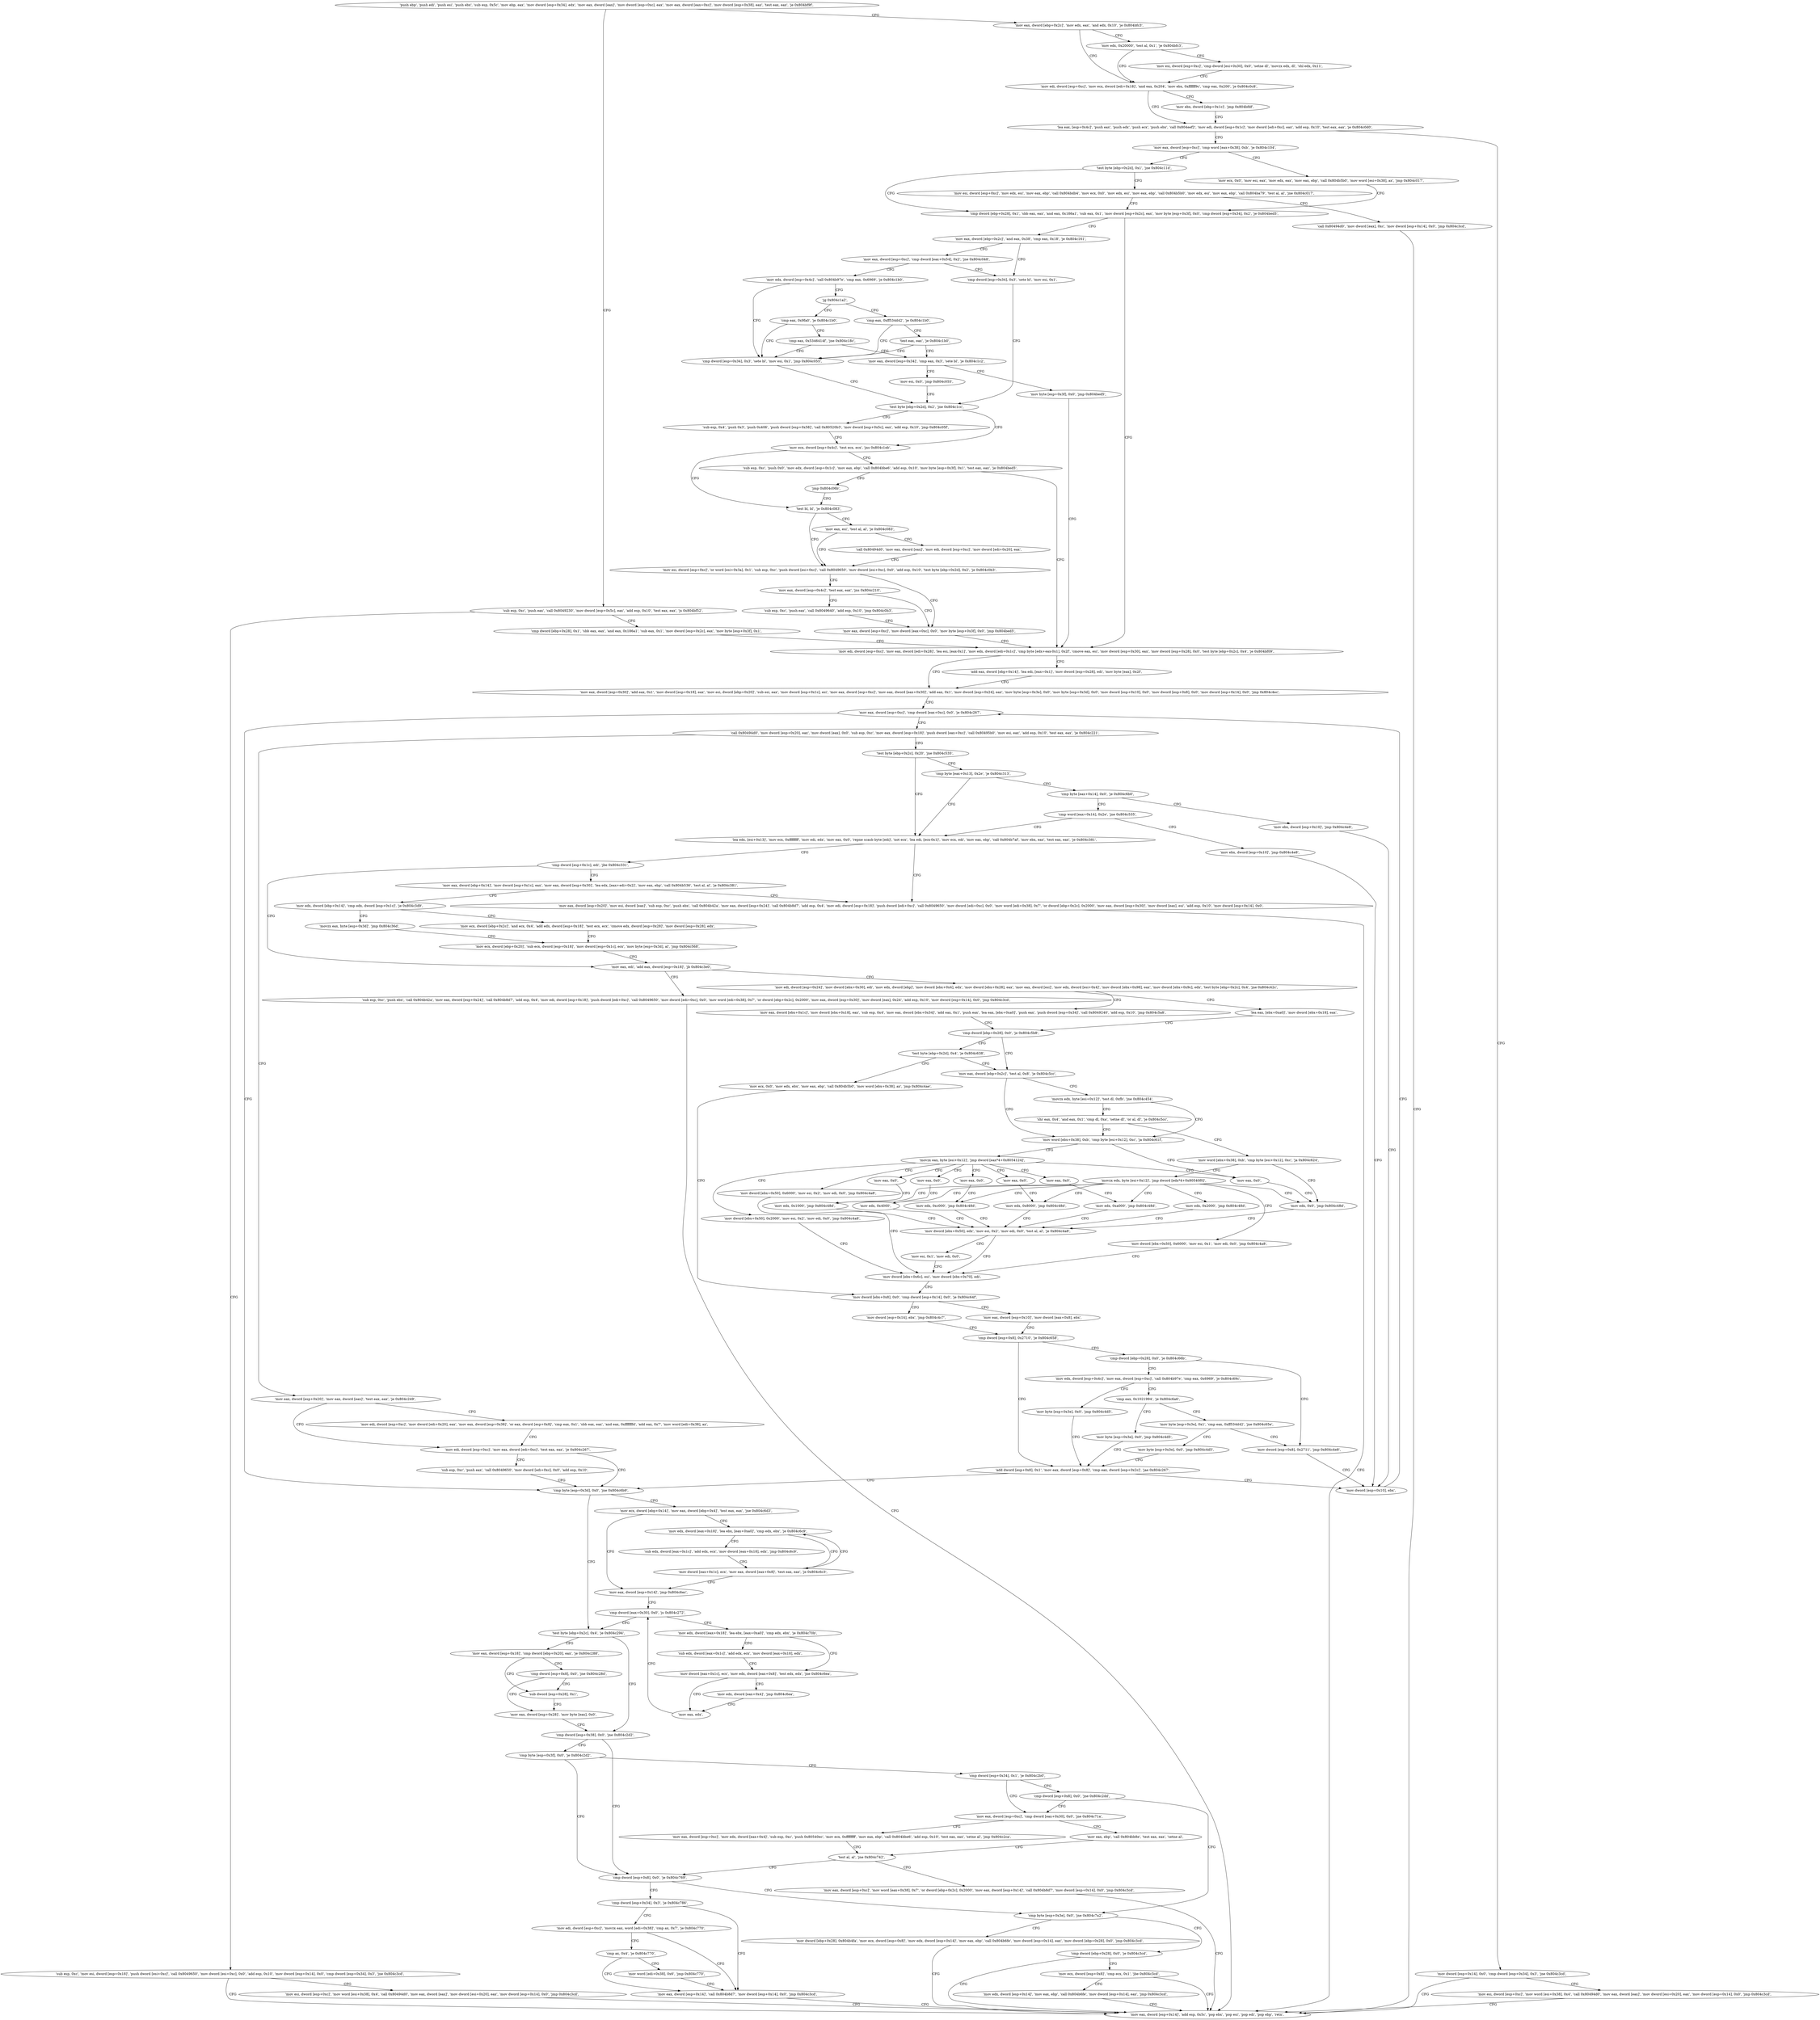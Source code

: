 digraph "func" {
"134528644" [label = "'push ebp', 'push edi', 'push esi', 'push ebx', 'sub esp, 0x5c', 'mov ebp, eax', 'mov dword [esp+0x34], edx', 'mov eax, dword [eax]', 'mov dword [esp+0xc], eax', 'mov eax, dword [eax+0xc]', 'mov dword [esp+0x38], eax', 'test eax, eax', 'je 0x804bf9f', " ]
"134528927" [label = "'mov eax, dword [ebp+0x2c]', 'mov edx, eax', 'and edx, 0x10', 'je 0x804bfc3', " ]
"134528678" [label = "'sub esp, 0xc', 'push eax', 'call 0x8049230', 'mov dword [esp+0x5c], eax', 'add esp, 0x10', 'test eax, eax', 'js 0x804bf52', " ]
"134528963" [label = "'mov edi, dword [esp+0xc]', 'mov ecx, dword [edi+0x18]', 'and eax, 0x204', 'mov ebx, 0xffffff9c', 'cmp eax, 0x200', 'je 0x804c0c8', " ]
"134528937" [label = "'mov edx, 0x20000', 'test al, 0x1', 'je 0x804bfc3', " ]
"134528850" [label = "'sub esp, 0xc', 'mov esi, dword [esp+0x18]', 'push dword [esi+0xc]', 'call 0x8049650', 'mov dword [esi+0xc], 0x0', 'add esp, 0x10', 'mov dword [esp+0x14], 0x0', 'cmp dword [esp+0x34], 0x3', 'jne 0x804c3cd', " ]
"134528702" [label = "'cmp dword [ebp+0x28], 0x1', 'sbb eax, eax', 'and eax, 0x186a1', 'sub eax, 0x1', 'mov dword [esp+0x2c], eax', 'mov byte [esp+0x3f], 0x1', " ]
"134529224" [label = "'mov ebx, dword [ebp+0x1c]', 'jmp 0x804bfdf', " ]
"134528991" [label = "'lea eax, [esp+0x4c]', 'push eax', 'push edx', 'push ecx', 'push ebx', 'call 0x804eef2', 'mov edi, dword [esp+0x1c]', 'mov dword [edi+0xc], eax', 'add esp, 0x10', 'test eax, eax', 'je 0x804c0d0', " ]
"134528946" [label = "'mov esi, dword [esp+0xc]', 'cmp dword [esi+0x30], 0x0', 'setne dl', 'movzx edx, dl', 'shl edx, 0x11', " ]
"134529997" [label = "'mov eax, dword [esp+0x14]', 'add esp, 0x5c', 'pop ebx', 'pop esi', 'pop edi', 'pop ebp', 'retn', " ]
"134528894" [label = "'mov esi, dword [esp+0xc]', 'mov word [esi+0x38], 0x4', 'call 0x80494d0', 'mov eax, dword [eax]', 'mov dword [esi+0x20], eax', 'mov dword [esp+0x14], 0x0', 'jmp 0x804c3cd', " ]
"134528725" [label = "'mov edi, dword [esp+0xc]', 'mov eax, dword [edi+0x28]', 'lea esi, [eax-0x1]', 'mov edx, dword [edi+0x1c]', 'cmp byte [edx+eax-0x1], 0x2f', 'cmove eax, esi', 'mov dword [esp+0x30], eax', 'mov dword [esp+0x28], 0x0', 'test byte [ebp+0x2c], 0x4', 'je 0x804bf09', " ]
"134529232" [label = "'mov dword [esp+0x14], 0x0', 'cmp dword [esp+0x34], 0x3', 'jne 0x804c3cd', " ]
"134529022" [label = "'mov eax, dword [esp+0xc]', 'cmp word [eax+0x38], 0xb', 'je 0x804c104', " ]
"134528777" [label = "'mov eax, dword [esp+0x30]', 'add eax, 0x1', 'mov dword [esp+0x18], eax', 'mov esi, dword [ebp+0x20]', 'sub esi, eax', 'mov dword [esp+0x1c], esi', 'mov eax, dword [esp+0xc]', 'mov eax, dword [eax+0x30]', 'add eax, 0x1', 'mov dword [esp+0x24], eax', 'mov byte [esp+0x3e], 0x0', 'mov byte [esp+0x3d], 0x0', 'mov dword [esp+0x10], 0x0', 'mov dword [esp+0x8], 0x0', 'mov dword [esp+0x14], 0x0', 'jmp 0x804c4ec', " ]
"134530284" [label = "'mov eax, dword [esp+0xc]', 'cmp dword [eax+0xc], 0x0', 'je 0x804c267', " ]
"134528764" [label = "'add eax, dword [ebp+0x14]', 'lea edi, [eax+0x1]', 'mov dword [esp+0x28], edi', 'mov byte [eax], 0x2f', " ]
"134529251" [label = "'mov esi, dword [esp+0xc]', 'mov word [esi+0x38], 0x4', 'call 0x80494d0', 'mov eax, dword [eax]', 'mov dword [esi+0x20], eax', 'mov dword [esp+0x14], 0x0', 'jmp 0x804c3cd', " ]
"134529284" [label = "'mov ecx, 0x0', 'mov esi, eax', 'mov edx, eax', 'mov eax, ebp', 'call 0x804b5b0', 'mov word [esi+0x38], ax', 'jmp 0x804c017', " ]
"134529037" [label = "'test byte [ebp+0x2d], 0x1', 'jne 0x804c11d', " ]
"134529639" [label = "'cmp byte [esp+0x3d], 0x0', 'jne 0x804c6b9', " ]
"134530298" [label = "'call 0x80494d0', 'mov dword [esp+0x20], eax', 'mov dword [eax], 0x0', 'sub esp, 0xc', 'mov eax, dword [esp+0x18]', 'push dword [eax+0xc]', 'call 0x80495b0', 'mov esi, eax', 'add esp, 0x10', 'test eax, eax', 'je 0x804c221', " ]
"134529047" [label = "'cmp dword [ebp+0x28], 0x1', 'sbb eax, eax', 'and eax, 0x186a1', 'sub eax, 0x1', 'mov dword [esp+0x2c], eax', 'mov byte [esp+0x3f], 0x0', 'cmp dword [esp+0x34], 0x2', 'je 0x804bed5', " ]
"134529309" [label = "'mov esi, dword [esp+0xc]', 'mov edx, esi', 'mov eax, ebp', 'call 0x804bdb4', 'mov ecx, 0x0', 'mov edx, esi', 'mov eax, ebp', 'call 0x804b5b0', 'mov edx, esi', 'mov eax, ebp', 'call 0x804ba79', 'test al, al', 'jne 0x804c017', " ]
"134530745" [label = "'mov ecx, dword [ebp+0x14]', 'mov eax, dword [ebp+0x4]', 'test eax, eax', 'jne 0x804c6d3', " ]
"134529650" [label = "'test byte [ebp+0x2c], 0x4', 'je 0x804c294', " ]
"134529569" [label = "'mov eax, dword [esp+0x20]', 'mov eax, dword [eax]', 'test eax, eax', 'je 0x804c249', " ]
"134530341" [label = "'test byte [ebp+0x2c], 0x20', 'jne 0x804c535', " ]
"134529081" [label = "'mov eax, dword [ebp+0x2c]', 'and eax, 0x38', 'cmp eax, 0x18', 'je 0x804c161', " ]
"134529353" [label = "'call 0x80494d0', 'mov dword [eax], 0xc', 'mov dword [esp+0x14], 0x0', 'jmp 0x804c3cd', " ]
"134530771" [label = "'mov edx, dword [eax+0x18]', 'lea ebx, [eax+0xa0]', 'cmp edx, ebx', 'je 0x804c6c9', " ]
"134530755" [label = "'mov eax, dword [esp+0x14]', 'jmp 0x804c6ec', " ]
"134529684" [label = "'cmp dword [esp+0x38], 0x0', 'jne 0x804c2d2', " ]
"134529656" [label = "'mov eax, dword [esp+0x18]', 'cmp dword [ebp+0x20], eax', 'je 0x804c288', " ]
"134529609" [label = "'mov edi, dword [esp+0xc]', 'mov eax, dword [edi+0xc]', 'test eax, eax', 'je 0x804c267', " ]
"134529579" [label = "'mov edi, dword [esp+0xc]', 'mov dword [edi+0x20], eax', 'mov eax, dword [esp+0x38]', 'or eax, dword [esp+0x8]', 'cmp eax, 0x1', 'sbb eax, eax', 'and eax, 0xfffffffd', 'add eax, 0x7', 'mov word [edi+0x38], ax', " ]
"134530357" [label = "'lea edx, [esi+0x13]', 'mov ecx, 0xffffffff', 'mov edi, edx', 'mov eax, 0x0', 'repne scasb byte [edi]', 'not ecx', 'lea edi, [ecx-0x1]', 'mov ecx, edi', 'mov eax, ebp', 'call 0x804b7af', 'mov ebx, eax', 'test eax, eax', 'je 0x804c381', " ]
"134530347" [label = "'cmp byte [eax+0x13], 0x2e', 'je 0x804c313', " ]
"134529377" [label = "'mov eax, dword [esp+0xc]', 'cmp dword [eax+0x54], 0x2', 'jne 0x804c048', " ]
"134529096" [label = "'cmp dword [esp+0x34], 0x3', 'sete bl', 'mov esi, 0x1', " ]
"134530761" [label = "'mov dword [eax+0x1c], ecx', 'mov eax, dword [eax+0x8]', 'test eax, eax', 'je 0x804c6c3', " ]
"134530784" [label = "'sub edx, dword [eax+0x1c]', 'add edx, ecx', 'mov dword [eax+0x18], edx', 'jmp 0x804c6c9', " ]
"134530796" [label = "'cmp dword [eax+0x30], 0x0', 'js 0x804c272', " ]
"134529746" [label = "'cmp dword [esp+0x8], 0x0', 'je 0x804c769', " ]
"134529691" [label = "'cmp byte [esp+0x3f], 0x0', 'je 0x804c2d2', " ]
"134529672" [label = "'sub dword [esp+0x28], 0x1', " ]
"134529665" [label = "'cmp dword [esp+0x8], 0x0', 'jne 0x804c28d', " ]
"134529620" [label = "'sub esp, 0xc', 'push eax', 'call 0x8049650', 'mov dword [edi+0xc], 0x0', 'add esp, 0x10', " ]
"134529921" [label = "'mov eax, dword [esp+0x20]', 'mov esi, dword [eax]', 'sub esp, 0xc', 'push ebx', 'call 0x804b42a', 'mov eax, dword [esp+0x24]', 'call 0x804b8d7', 'add esp, 0x4', 'mov edi, dword [esp+0x18]', 'push dword [edi+0xc]', 'call 0x8049650', 'mov dword [edi+0xc], 0x0', 'mov word [edi+0x38], 0x7', 'or dword [ebp+0x2c], 0x2000', 'mov eax, dword [esp+0x30]', 'mov dword [eax], esi', 'add esp, 0x10', 'mov dword [esp+0x14], 0x0', " ]
"134530398" [label = "'cmp dword [esp+0x1c], edi', 'jbe 0x804c331', " ]
"134529811" [label = "'cmp byte [eax+0x14], 0x0', 'je 0x804c6b0', " ]
"134529391" [label = "'mov edx, dword [esp+0x4c]', 'call 0x804b97e', 'cmp eax, 0x6969', 'je 0x804c1b0', " ]
"134529109" [label = "'test byte [ebp+0x2d], 0x2', 'jne 0x804c1cc', " ]
"134530806" [label = "'mov edx, dword [eax+0x18]', 'lea ebx, [eax+0xa0]', 'cmp edx, ebx', 'je 0x804c70b', " ]
"134530921" [label = "'cmp dword [esp+0x34], 0x3', 'je 0x804c786', " ]
"134529757" [label = "'cmp byte [esp+0x3e], 0x0', 'jne 0x804c7a2', " ]
"134529698" [label = "'cmp dword [esp+0x34], 0x1', 'je 0x804c2b0', " ]
"134529677" [label = "'mov eax, dword [esp+0x28]', 'mov byte [eax], 0x0', " ]
"134529841" [label = "'mov eax, dword [ebp+0x14]', 'mov dword [esp+0x1c], eax', 'mov eax, dword [esp+0x30]', 'lea edx, [eax+edi+0x2]', 'mov eax, ebp', 'call 0x804b536', 'test al, al', 'je 0x804c381', " ]
"134530408" [label = "'mov eax, edi', 'add eax, dword [esp+0x18]', 'jb 0x804c3e0', " ]
"134530736" [label = "'mov ebx, dword [esp+0x10]', 'jmp 0x804c4e8', " ]
"134529821" [label = "'cmp word [eax+0x14], 0x2e', 'jne 0x804c535', " ]
"134529456" [label = "'cmp dword [esp+0x34], 0x3', 'sete bl', 'mov esi, 0x1', 'jmp 0x804c055', " ]
"134529407" [label = "'jg 0x804c1a2', " ]
"134529484" [label = "'sub esp, 0x4', 'push 0x3', 'push 0x406', 'push dword [esp+0x58]', 'call 0x80520b3', 'mov dword [esp+0x5c], eax', 'add esp, 0x10', 'jmp 0x804c05f', " ]
"134529119" [label = "'mov ecx, dword [esp+0x4c]', 'test ecx, ecx', 'jns 0x804c1eb', " ]
"134529515" [label = "'sub esp, 0xc', 'push 0x0', 'mov edx, dword [esp+0x1c]', 'mov eax, ebp', 'call 0x804bbe6', 'add esp, 0x10', 'mov byte [esp+0x3f], 0x1', 'test eax, eax', 'je 0x804bed5', " ]
"134529131" [label = "'test bl, bl', 'je 0x804c083', " ]
"134530827" [label = "'mov dword [eax+0x1c], ecx', 'mov edx, dword [eax+0x8]', 'test edx, edx', 'jne 0x804c6ea', " ]
"134530819" [label = "'sub edx, dword [eax+0x1c]', 'add edx, ecx', 'mov dword [eax+0x18], edx', " ]
"134530950" [label = "'mov edi, dword [esp+0xc]', 'movzx eax, word [edi+0x38]', 'cmp ax, 0x7', 'je 0x804c770', " ]
"134530928" [label = "'mov eax, dword [esp+0x14]', 'call 0x804b8d7', 'mov dword [esp+0x14], 0x0', 'jmp 0x804c3cd', " ]
"134530978" [label = "'mov dword [ebp+0x28], 0x804b4fa', 'mov ecx, dword [esp+0x8]', 'mov edx, dword [esp+0x14]', 'mov eax, ebp', 'call 0x804b6fe', 'mov dword [esp+0x14], eax', 'mov dword [ebp+0x28], 0x0', 'jmp 0x804c3cd', " ]
"134529768" [label = "'cmp dword [ebp+0x28], 0x0', 'je 0x804c3cd', " ]
"134529712" [label = "'mov eax, dword [esp+0xc]', 'cmp dword [eax+0x30], 0x0', 'jne 0x804c71a', " ]
"134529705" [label = "'cmp dword [esp+0x8], 0x0', 'jne 0x804c2dd', " ]
"134529867" [label = "'mov edx, dword [ebp+0x14]', 'cmp edx, dword [esp+0x1c]', 'je 0x804c3d9', " ]
"134530016" [label = "'sub esp, 0xc', 'push ebx', 'call 0x804b42a', 'mov eax, dword [esp+0x24]', 'call 0x804b8d7', 'add esp, 0x4', 'mov edi, dword [esp+0x18]', 'push dword [edi+0xc]', 'call 0x8049650', 'mov dword [edi+0xc], 0x0', 'mov word [edi+0x38], 0x7', 'or dword [ebp+0x2c], 0x2000', 'mov eax, dword [esp+0x30]', 'mov dword [eax], 0x24', 'add esp, 0x10', 'mov dword [esp+0x14], 0x0', 'jmp 0x804c3cd', " ]
"134530420" [label = "'mov edi, dword [esp+0x24]', 'mov dword [ebx+0x30], edi', 'mov edx, dword [ebp]', 'mov dword [ebx+0x4], edx', 'mov dword [ebx+0x28], eax', 'mov eax, dword [esi]', 'mov edx, dword [esi+0x4]', 'mov dword [ebx+0x98], eax', 'mov dword [ebx+0x9c], edx', 'test byte [ebp+0x2c], 0x4', 'jne 0x804c42c', " ]
"134530280" [label = "'mov dword [esp+0x10], ebx', " ]
"134529832" [label = "'mov ebx, dword [esp+0x10]', 'jmp 0x804c4e8', " ]
"134529442" [label = "'cmp eax, 0x9fa0', 'je 0x804c1b0', " ]
"134529409" [label = "'cmp eax, 0xff534d42', 'je 0x804c1b0', " ]
"134529547" [label = "'jmp 0x804c06b', " ]
"134529155" [label = "'mov esi, dword [esp+0xc]', 'or word [esi+0x3a], 0x1', 'sub esp, 0xc', 'push dword [esi+0xc]', 'call 0x8049650', 'mov dword [esi+0xc], 0x0', 'add esp, 0x10', 'test byte [ebp+0x2d], 0x2', 'je 0x804c0b3', " ]
"134529135" [label = "'mov eax, esi', 'test al, al', 'je 0x804c083', " ]
"134530794" [label = "'mov eax, edx', " ]
"134530837" [label = "'mov edx, dword [eax+0x4]', 'jmp 0x804c6ea', " ]
"134530964" [label = "'cmp ax, 0x4', 'je 0x804c770', " ]
"134529778" [label = "'mov ecx, dword [esp+0x8]', 'cmp ecx, 0x1', 'jbe 0x804c3cd', " ]
"134530842" [label = "'mov eax, dword [esp+0xc]', 'mov edx, dword [eax+0x4]', 'sub esp, 0xc', 'push 0x80540ec', 'mov ecx, 0xffffffff', 'mov eax, ebp', 'call 0x804bbe6', 'add esp, 0x10', 'test eax, eax', 'setne al', 'jmp 0x804c2ca', " ]
"134529726" [label = "'mov eax, ebp', 'call 0x804bb8e', 'test eax, eax', 'setne al', " ]
"134530009" [label = "'movzx eax, byte [esp+0x3d]', 'jmp 0x804c36d', " ]
"134529880" [label = "'mov ecx, dword [ebp+0x2c]', 'and ecx, 0x4', 'add edx, dword [esp+0x18]', 'test ecx, ecx', 'cmove edx, dword [esp+0x28]', 'mov dword [esp+0x28], edx', " ]
"134530092" [label = "'mov eax, dword [ebx+0x1c]', 'mov dword [ebx+0x18], eax', 'sub esp, 0x4', 'mov eax, dword [ebx+0x34]', 'add eax, 0x1', 'push eax', 'lea eax, [ebx+0xa0]', 'push eax', 'push dword [esp+0x34]', 'call 0x8049240', 'add esp, 0x10', 'jmp 0x804c5a8', " ]
"134530463" [label = "'lea eax, [ebx+0xa0]', 'mov dword [ebx+0x18], eax', " ]
"134529449" [label = "'cmp eax, 0x5346414f', 'jne 0x804c18c', " ]
"134529416" [label = "'test eax, eax', 'je 0x804c1b0', " ]
"134529203" [label = "'mov eax, dword [esp+0xc]', 'mov dword [eax+0xc], 0x0', 'mov byte [esp+0x3f], 0x0', 'jmp 0x804bed5', " ]
"134529191" [label = "'mov eax, dword [esp+0x4c]', 'test eax, eax', 'jns 0x804c210', " ]
"134529141" [label = "'call 0x80494d0', 'mov eax, dword [eax]', 'mov edi, dword [esp+0xc]', 'mov dword [edi+0x20], eax', " ]
"134530970" [label = "'mov word [edi+0x38], 0x6', 'jmp 0x804c770', " ]
"134529791" [label = "'mov edx, dword [esp+0x14]', 'mov eax, ebp', 'call 0x804b6fe', 'mov dword [esp+0x14], eax', 'jmp 0x804c3cd', " ]
"134529738" [label = "'test al, al', 'jne 0x804c742', " ]
"134529901" [label = "'mov ecx, dword [ebp+0x20]', 'sub ecx, dword [esp+0x18]', 'mov dword [esp+0x1c], ecx', 'mov byte [esp+0x3d], al', 'jmp 0x804c568', " ]
"134530472" [label = "'cmp dword [ebp+0x28], 0x0', 'je 0x804c5b8', " ]
"134529420" [label = "'mov eax, dword [esp+0x34]', 'cmp eax, 0x3', 'sete bl', 'je 0x804c1c2', " ]
"134529552" [label = "'sub esp, 0xc', 'push eax', 'call 0x8049640', 'add esp, 0x10', 'jmp 0x804c0b3', " ]
"134530882" [label = "'mov eax, dword [esp+0xc]', 'mov word [eax+0x38], 0x7', 'or dword [ebp+0x2c], 0x2000', 'mov eax, dword [esp+0x14]', 'call 0x804b8d7', 'mov dword [esp+0x14], 0x0', 'jmp 0x804c3cd', " ]
"134530488" [label = "'mov eax, dword [ebp+0x2c]', 'test al, 0x8', 'je 0x804c5cc', " ]
"134530478" [label = "'test byte [ebp+0x2d], 0x4', 'je 0x804c638', " ]
"134530508" [label = "'mov word [ebx+0x38], 0xb', 'cmp byte [esi+0x12], 0xc', 'ja 0x804c61f', " ]
"134530495" [label = "'movzx edx, byte [esi+0x12]', 'test dl, 0xfb', 'jne 0x804c454', " ]
"134530616" [label = "'mov ecx, 0x0', 'mov edx, ebx', 'mov eax, ebp', 'call 0x804b5b0', 'mov word [ebx+0x38], ax', 'jmp 0x804c4ae', " ]
"134529474" [label = "'mov esi, 0x0', 'jmp 0x804c055', " ]
"134529432" [label = "'mov byte [esp+0x3f], 0x0', 'jmp 0x804bed5', " ]
"134530591" [label = "'mov eax, 0x0', " ]
"134530520" [label = "'movzx eax, byte [esi+0x12]', 'jmp dword [eax*4+0x8054124]', " ]
"134530132" [label = "'shr eax, 0x4', 'and eax, 0x1', 'cmp dl, 0xa', 'setne dl', 'or al, dl', 'je 0x804c5cc', " ]
"134530222" [label = "'mov dword [ebx+0x8], 0x0', 'cmp dword [esp+0x14], 0x0', 'je 0x804c64f', " ]
"134530596" [label = "'mov edx, 0x0', 'jmp 0x804c48d', " ]
"134530179" [label = "'mov eax, 0x0', " ]
"134530531" [label = "'mov eax, 0x0', " ]
"134530546" [label = "'mov eax, 0x0', " ]
"134530561" [label = "'mov eax, 0x0', " ]
"134530576" [label = "'mov eax, 0x0', " ]
"134531038" [label = "'mov dword [ebx+0x50], 0x6000', 'mov esi, 0x2', 'mov edi, 0x0', 'jmp 0x804c4a8', " ]
"134531060" [label = "'mov dword [ebx+0x50], 0x2000', 'mov esi, 0x2', 'mov edi, 0x0', 'jmp 0x804c4a8', " ]
"134530152" [label = "'mov word [ebx+0x38], 0xb', 'cmp byte [esi+0x12], 0xc', 'ja 0x804c624', " ]
"134530639" [label = "'mov dword [esp+0x14], ebx', 'jmp 0x804c4c7', " ]
"134530240" [label = "'mov eax, dword [esp+0x10]', 'mov dword [eax+0x8], ebx', " ]
"134530189" [label = "'mov dword [ebx+0x50], edx', 'mov esi, 0x2', 'mov edi, 0x0', 'test al, al', 'je 0x804c4a8', " ]
"134530216" [label = "'mov dword [ebx+0x6c], esi', 'mov dword [ebx+0x70], edi', " ]
"134530206" [label = "'mov esi, 0x1', 'mov edi, 0x0', " ]
"134530184" [label = "'mov edx, 0x4000', " ]
"134530536" [label = "'mov edx, 0x1000', 'jmp 0x804c48d', " ]
"134530551" [label = "'mov edx, 0xa000', 'jmp 0x804c48d', " ]
"134530566" [label = "'mov edx, 0x8000', 'jmp 0x804c48d', " ]
"134530581" [label = "'mov edx, 0xc000', 'jmp 0x804c48d', " ]
"134530168" [label = "'movzx edx, byte [esi+0x12]', 'jmp dword [edx*4+0x80540f0]', " ]
"134530247" [label = "'cmp dword [esp+0x8], 0x2710', 'je 0x804c658', " ]
"134530606" [label = "'mov edx, 0x2000', 'jmp 0x804c48d', " ]
"134531016" [label = "'mov dword [ebx+0x50], 0x6000', 'mov esi, 0x1', 'mov edi, 0x0', 'jmp 0x804c4a8', " ]
"134530648" [label = "'cmp dword [ebp+0x28], 0x0', 'je 0x804c66b', " ]
"134530261" [label = "'add dword [esp+0x8], 0x1', 'mov eax, dword [esp+0x8]', 'cmp eax, dword [esp+0x2c]', 'jae 0x804c267', " ]
"134530667" [label = "'mov edx, dword [esp+0x4c]', 'mov eax, dword [esp+0xc]', 'call 0x804b97e', 'cmp eax, 0x6969', 'je 0x804c69c', " ]
"134530654" [label = "'mov dword [esp+0x8], 0x2711', 'jmp 0x804c4e8', " ]
"134530716" [label = "'mov byte [esp+0x3e], 0x0', 'jmp 0x804c4d5', " ]
"134530687" [label = "'cmp eax, 0x1021994', 'je 0x804c6a6', " ]
"134530726" [label = "'mov byte [esp+0x3e], 0x0', 'jmp 0x804c4d5', " ]
"134530694" [label = "'mov byte [esp+0x3e], 0x1', 'cmp eax, 0xff534d42', 'jne 0x804c65e', " ]
"134530706" [label = "'mov byte [esp+0x3e], 0x0', 'jmp 0x804c4d5', " ]
"134528644" -> "134528927" [ label = "CFG" ]
"134528644" -> "134528678" [ label = "CFG" ]
"134528927" -> "134528963" [ label = "CFG" ]
"134528927" -> "134528937" [ label = "CFG" ]
"134528678" -> "134528850" [ label = "CFG" ]
"134528678" -> "134528702" [ label = "CFG" ]
"134528963" -> "134529224" [ label = "CFG" ]
"134528963" -> "134528991" [ label = "CFG" ]
"134528937" -> "134528963" [ label = "CFG" ]
"134528937" -> "134528946" [ label = "CFG" ]
"134528850" -> "134529997" [ label = "CFG" ]
"134528850" -> "134528894" [ label = "CFG" ]
"134528702" -> "134528725" [ label = "CFG" ]
"134529224" -> "134528991" [ label = "CFG" ]
"134528991" -> "134529232" [ label = "CFG" ]
"134528991" -> "134529022" [ label = "CFG" ]
"134528946" -> "134528963" [ label = "CFG" ]
"134528894" -> "134529997" [ label = "CFG" ]
"134528725" -> "134528777" [ label = "CFG" ]
"134528725" -> "134528764" [ label = "CFG" ]
"134529232" -> "134529997" [ label = "CFG" ]
"134529232" -> "134529251" [ label = "CFG" ]
"134529022" -> "134529284" [ label = "CFG" ]
"134529022" -> "134529037" [ label = "CFG" ]
"134528777" -> "134530284" [ label = "CFG" ]
"134530284" -> "134529639" [ label = "CFG" ]
"134530284" -> "134530298" [ label = "CFG" ]
"134528764" -> "134528777" [ label = "CFG" ]
"134529251" -> "134529997" [ label = "CFG" ]
"134529284" -> "134529047" [ label = "CFG" ]
"134529037" -> "134529309" [ label = "CFG" ]
"134529037" -> "134529047" [ label = "CFG" ]
"134529639" -> "134530745" [ label = "CFG" ]
"134529639" -> "134529650" [ label = "CFG" ]
"134530298" -> "134529569" [ label = "CFG" ]
"134530298" -> "134530341" [ label = "CFG" ]
"134529047" -> "134528725" [ label = "CFG" ]
"134529047" -> "134529081" [ label = "CFG" ]
"134529309" -> "134529047" [ label = "CFG" ]
"134529309" -> "134529353" [ label = "CFG" ]
"134530745" -> "134530771" [ label = "CFG" ]
"134530745" -> "134530755" [ label = "CFG" ]
"134529650" -> "134529684" [ label = "CFG" ]
"134529650" -> "134529656" [ label = "CFG" ]
"134529569" -> "134529609" [ label = "CFG" ]
"134529569" -> "134529579" [ label = "CFG" ]
"134530341" -> "134530357" [ label = "CFG" ]
"134530341" -> "134530347" [ label = "CFG" ]
"134529081" -> "134529377" [ label = "CFG" ]
"134529081" -> "134529096" [ label = "CFG" ]
"134529353" -> "134529997" [ label = "CFG" ]
"134530771" -> "134530761" [ label = "CFG" ]
"134530771" -> "134530784" [ label = "CFG" ]
"134530755" -> "134530796" [ label = "CFG" ]
"134529684" -> "134529746" [ label = "CFG" ]
"134529684" -> "134529691" [ label = "CFG" ]
"134529656" -> "134529672" [ label = "CFG" ]
"134529656" -> "134529665" [ label = "CFG" ]
"134529609" -> "134529639" [ label = "CFG" ]
"134529609" -> "134529620" [ label = "CFG" ]
"134529579" -> "134529609" [ label = "CFG" ]
"134530357" -> "134529921" [ label = "CFG" ]
"134530357" -> "134530398" [ label = "CFG" ]
"134530347" -> "134529811" [ label = "CFG" ]
"134530347" -> "134530357" [ label = "CFG" ]
"134529377" -> "134529096" [ label = "CFG" ]
"134529377" -> "134529391" [ label = "CFG" ]
"134529096" -> "134529109" [ label = "CFG" ]
"134530761" -> "134530755" [ label = "CFG" ]
"134530761" -> "134530771" [ label = "CFG" ]
"134530784" -> "134530761" [ label = "CFG" ]
"134530796" -> "134529650" [ label = "CFG" ]
"134530796" -> "134530806" [ label = "CFG" ]
"134529746" -> "134530921" [ label = "CFG" ]
"134529746" -> "134529757" [ label = "CFG" ]
"134529691" -> "134529746" [ label = "CFG" ]
"134529691" -> "134529698" [ label = "CFG" ]
"134529672" -> "134529677" [ label = "CFG" ]
"134529665" -> "134529677" [ label = "CFG" ]
"134529665" -> "134529672" [ label = "CFG" ]
"134529620" -> "134529639" [ label = "CFG" ]
"134529921" -> "134529997" [ label = "CFG" ]
"134530398" -> "134529841" [ label = "CFG" ]
"134530398" -> "134530408" [ label = "CFG" ]
"134529811" -> "134530736" [ label = "CFG" ]
"134529811" -> "134529821" [ label = "CFG" ]
"134529391" -> "134529456" [ label = "CFG" ]
"134529391" -> "134529407" [ label = "CFG" ]
"134529109" -> "134529484" [ label = "CFG" ]
"134529109" -> "134529119" [ label = "CFG" ]
"134530806" -> "134530827" [ label = "CFG" ]
"134530806" -> "134530819" [ label = "CFG" ]
"134530921" -> "134530950" [ label = "CFG" ]
"134530921" -> "134530928" [ label = "CFG" ]
"134529757" -> "134530978" [ label = "CFG" ]
"134529757" -> "134529768" [ label = "CFG" ]
"134529698" -> "134529712" [ label = "CFG" ]
"134529698" -> "134529705" [ label = "CFG" ]
"134529677" -> "134529684" [ label = "CFG" ]
"134529841" -> "134529921" [ label = "CFG" ]
"134529841" -> "134529867" [ label = "CFG" ]
"134530408" -> "134530016" [ label = "CFG" ]
"134530408" -> "134530420" [ label = "CFG" ]
"134530736" -> "134530280" [ label = "CFG" ]
"134529821" -> "134530357" [ label = "CFG" ]
"134529821" -> "134529832" [ label = "CFG" ]
"134529456" -> "134529109" [ label = "CFG" ]
"134529407" -> "134529442" [ label = "CFG" ]
"134529407" -> "134529409" [ label = "CFG" ]
"134529484" -> "134529119" [ label = "CFG" ]
"134529119" -> "134529515" [ label = "CFG" ]
"134529119" -> "134529131" [ label = "CFG" ]
"134529515" -> "134528725" [ label = "CFG" ]
"134529515" -> "134529547" [ label = "CFG" ]
"134529131" -> "134529155" [ label = "CFG" ]
"134529131" -> "134529135" [ label = "CFG" ]
"134530827" -> "134530794" [ label = "CFG" ]
"134530827" -> "134530837" [ label = "CFG" ]
"134530819" -> "134530827" [ label = "CFG" ]
"134530950" -> "134530928" [ label = "CFG" ]
"134530950" -> "134530964" [ label = "CFG" ]
"134530928" -> "134529997" [ label = "CFG" ]
"134530978" -> "134529997" [ label = "CFG" ]
"134529768" -> "134529997" [ label = "CFG" ]
"134529768" -> "134529778" [ label = "CFG" ]
"134529712" -> "134530842" [ label = "CFG" ]
"134529712" -> "134529726" [ label = "CFG" ]
"134529705" -> "134529757" [ label = "CFG" ]
"134529705" -> "134529712" [ label = "CFG" ]
"134529867" -> "134530009" [ label = "CFG" ]
"134529867" -> "134529880" [ label = "CFG" ]
"134530016" -> "134529997" [ label = "CFG" ]
"134530420" -> "134530092" [ label = "CFG" ]
"134530420" -> "134530463" [ label = "CFG" ]
"134530280" -> "134530284" [ label = "CFG" ]
"134529832" -> "134530280" [ label = "CFG" ]
"134529442" -> "134529456" [ label = "CFG" ]
"134529442" -> "134529449" [ label = "CFG" ]
"134529409" -> "134529456" [ label = "CFG" ]
"134529409" -> "134529416" [ label = "CFG" ]
"134529547" -> "134529131" [ label = "CFG" ]
"134529155" -> "134529203" [ label = "CFG" ]
"134529155" -> "134529191" [ label = "CFG" ]
"134529135" -> "134529155" [ label = "CFG" ]
"134529135" -> "134529141" [ label = "CFG" ]
"134530794" -> "134530796" [ label = "CFG" ]
"134530837" -> "134530794" [ label = "CFG" ]
"134530964" -> "134530928" [ label = "CFG" ]
"134530964" -> "134530970" [ label = "CFG" ]
"134529778" -> "134529997" [ label = "CFG" ]
"134529778" -> "134529791" [ label = "CFG" ]
"134530842" -> "134529738" [ label = "CFG" ]
"134529726" -> "134529738" [ label = "CFG" ]
"134530009" -> "134529901" [ label = "CFG" ]
"134529880" -> "134529901" [ label = "CFG" ]
"134530092" -> "134530472" [ label = "CFG" ]
"134530463" -> "134530472" [ label = "CFG" ]
"134529449" -> "134529420" [ label = "CFG" ]
"134529449" -> "134529456" [ label = "CFG" ]
"134529416" -> "134529456" [ label = "CFG" ]
"134529416" -> "134529420" [ label = "CFG" ]
"134529203" -> "134528725" [ label = "CFG" ]
"134529191" -> "134529552" [ label = "CFG" ]
"134529191" -> "134529203" [ label = "CFG" ]
"134529141" -> "134529155" [ label = "CFG" ]
"134530970" -> "134530928" [ label = "CFG" ]
"134529791" -> "134529997" [ label = "CFG" ]
"134529738" -> "134530882" [ label = "CFG" ]
"134529738" -> "134529746" [ label = "CFG" ]
"134529901" -> "134530408" [ label = "CFG" ]
"134530472" -> "134530488" [ label = "CFG" ]
"134530472" -> "134530478" [ label = "CFG" ]
"134529420" -> "134529474" [ label = "CFG" ]
"134529420" -> "134529432" [ label = "CFG" ]
"134529552" -> "134529203" [ label = "CFG" ]
"134530882" -> "134529997" [ label = "CFG" ]
"134530488" -> "134530508" [ label = "CFG" ]
"134530488" -> "134530495" [ label = "CFG" ]
"134530478" -> "134530616" [ label = "CFG" ]
"134530478" -> "134530488" [ label = "CFG" ]
"134530508" -> "134530591" [ label = "CFG" ]
"134530508" -> "134530520" [ label = "CFG" ]
"134530495" -> "134530132" [ label = "CFG" ]
"134530495" -> "134530508" [ label = "CFG" ]
"134530616" -> "134530222" [ label = "CFG" ]
"134529474" -> "134529109" [ label = "CFG" ]
"134529432" -> "134528725" [ label = "CFG" ]
"134530591" -> "134530596" [ label = "CFG" ]
"134530520" -> "134530179" [ label = "CFG" ]
"134530520" -> "134530531" [ label = "CFG" ]
"134530520" -> "134530546" [ label = "CFG" ]
"134530520" -> "134530561" [ label = "CFG" ]
"134530520" -> "134530576" [ label = "CFG" ]
"134530520" -> "134530591" [ label = "CFG" ]
"134530520" -> "134531038" [ label = "CFG" ]
"134530520" -> "134531060" [ label = "CFG" ]
"134530132" -> "134530508" [ label = "CFG" ]
"134530132" -> "134530152" [ label = "CFG" ]
"134530222" -> "134530639" [ label = "CFG" ]
"134530222" -> "134530240" [ label = "CFG" ]
"134530596" -> "134530189" [ label = "CFG" ]
"134530179" -> "134530184" [ label = "CFG" ]
"134530531" -> "134530536" [ label = "CFG" ]
"134530546" -> "134530551" [ label = "CFG" ]
"134530561" -> "134530566" [ label = "CFG" ]
"134530576" -> "134530581" [ label = "CFG" ]
"134531038" -> "134530216" [ label = "CFG" ]
"134531060" -> "134530216" [ label = "CFG" ]
"134530152" -> "134530596" [ label = "CFG" ]
"134530152" -> "134530168" [ label = "CFG" ]
"134530639" -> "134530247" [ label = "CFG" ]
"134530240" -> "134530247" [ label = "CFG" ]
"134530189" -> "134530216" [ label = "CFG" ]
"134530189" -> "134530206" [ label = "CFG" ]
"134530216" -> "134530222" [ label = "CFG" ]
"134530206" -> "134530216" [ label = "CFG" ]
"134530184" -> "134530189" [ label = "CFG" ]
"134530536" -> "134530189" [ label = "CFG" ]
"134530551" -> "134530189" [ label = "CFG" ]
"134530566" -> "134530189" [ label = "CFG" ]
"134530581" -> "134530189" [ label = "CFG" ]
"134530168" -> "134530184" [ label = "CFG" ]
"134530168" -> "134530536" [ label = "CFG" ]
"134530168" -> "134530551" [ label = "CFG" ]
"134530168" -> "134530566" [ label = "CFG" ]
"134530168" -> "134530581" [ label = "CFG" ]
"134530168" -> "134530596" [ label = "CFG" ]
"134530168" -> "134530606" [ label = "CFG" ]
"134530168" -> "134531016" [ label = "CFG" ]
"134530247" -> "134530648" [ label = "CFG" ]
"134530247" -> "134530261" [ label = "CFG" ]
"134530606" -> "134530189" [ label = "CFG" ]
"134531016" -> "134530216" [ label = "CFG" ]
"134530648" -> "134530667" [ label = "CFG" ]
"134530648" -> "134530654" [ label = "CFG" ]
"134530261" -> "134529639" [ label = "CFG" ]
"134530261" -> "134530280" [ label = "CFG" ]
"134530667" -> "134530716" [ label = "CFG" ]
"134530667" -> "134530687" [ label = "CFG" ]
"134530654" -> "134530280" [ label = "CFG" ]
"134530716" -> "134530261" [ label = "CFG" ]
"134530687" -> "134530726" [ label = "CFG" ]
"134530687" -> "134530694" [ label = "CFG" ]
"134530726" -> "134530261" [ label = "CFG" ]
"134530694" -> "134530654" [ label = "CFG" ]
"134530694" -> "134530706" [ label = "CFG" ]
"134530706" -> "134530261" [ label = "CFG" ]
}
